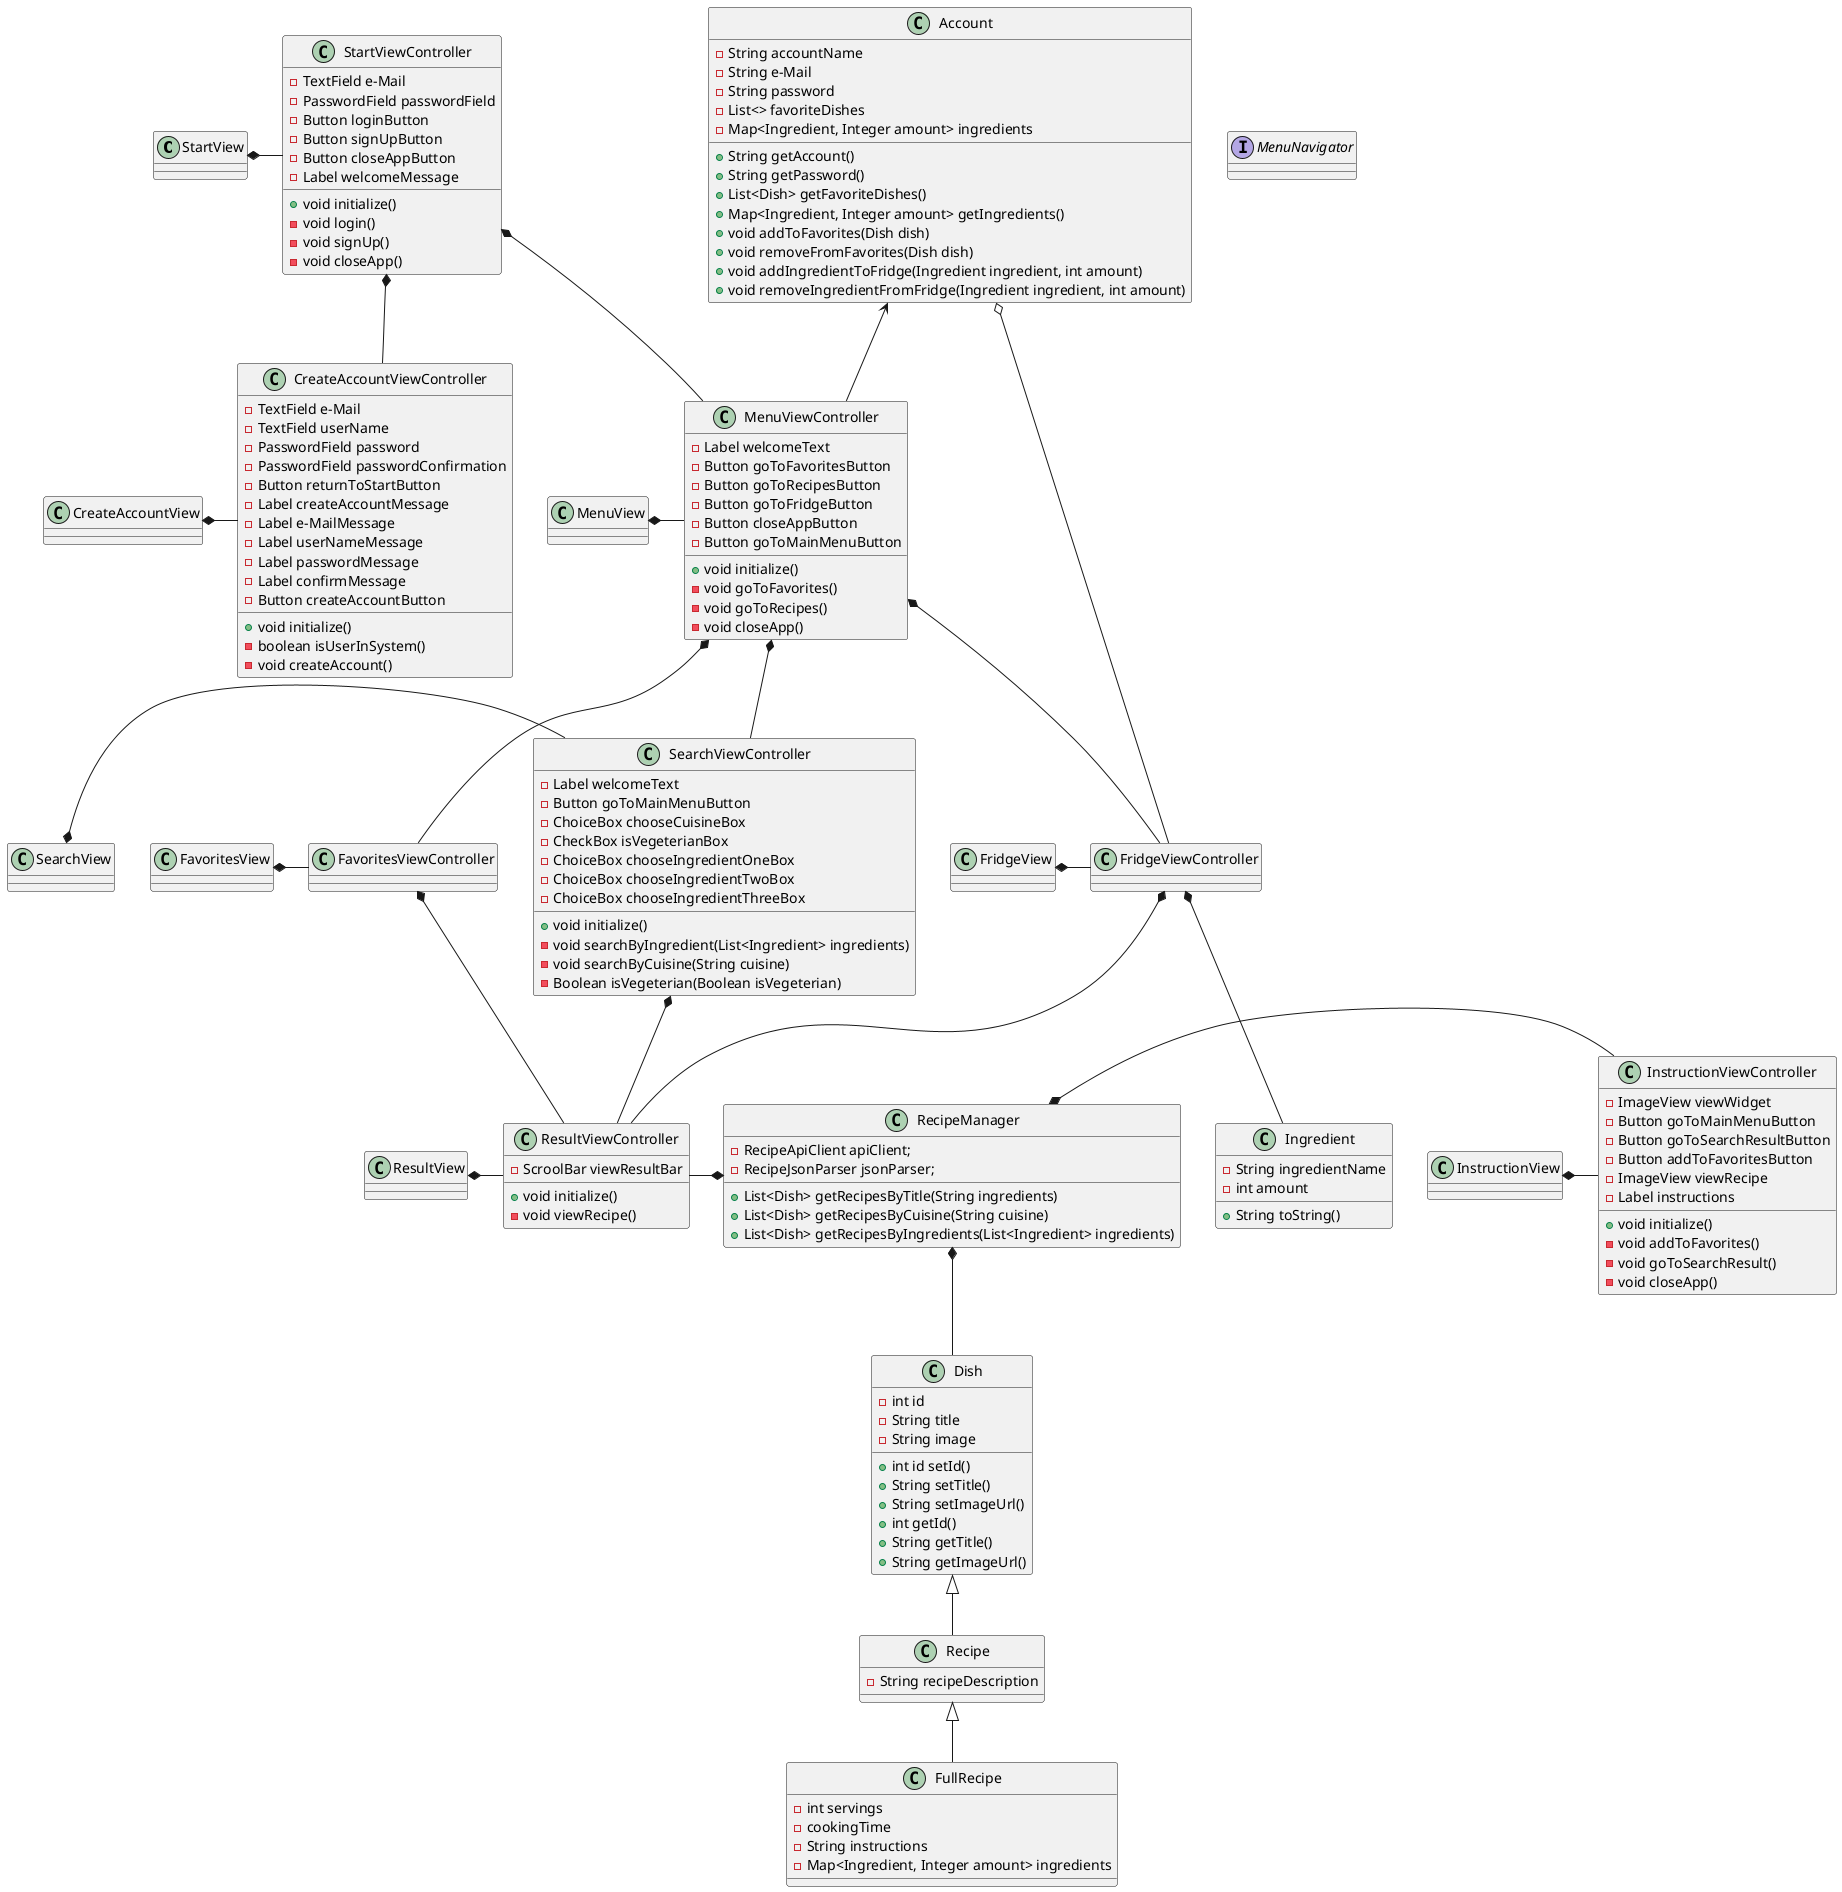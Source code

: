 @startuml

class StartView
class CreateAccountView
class MenuView
class InstructionView
class SearchView
class ResultView


class StartViewController{
- TextField e-Mail
- PasswordField passwordField
- Button loginButton
- Button signUpButton
- Button closeAppButton
- Label welcomeMessage

+ void initialize()
- void login()
- void signUp()
- void closeApp()
}


class CreateAccountViewController{
- TextField e-Mail
- TextField userName
- PasswordField password
- PasswordField passwordConfirmation
- Button returnToStartButton
- Label createAccountMessage
- Label e-MailMessage
- Label userNameMessage
- Label passwordMessage
- Label confirmMessage
- Button createAccountButton

+ void initialize()
- boolean isUserInSystem()
- void createAccount()
}


class MenuViewController{
- Label welcomeText
- Button goToFavoritesButton
- Button goToRecipesButton
- Button goToFridgeButton
- Button closeAppButton
- Button goToMainMenuButton

+ void initialize()
- void goToFavorites()
- void goToRecipes()
- void closeApp()
}


class InstructionViewController{
- ImageView viewWidget
- Button goToMainMenuButton
- Button goToSearchResultButton
- Button addToFavoritesButton
- ImageView viewRecipe
- Label instructions

+ void initialize()
- void addToFavorites()
- void goToSearchResult()
- void closeApp()
}


class SearchViewController{
- Label welcomeText
- Button goToMainMenuButton
- ChoiceBox chooseCuisineBox
- CheckBox isVegeterianBox
- ChoiceBox chooseIngredientOneBox
- ChoiceBox chooseIngredientTwoBox
- ChoiceBox chooseIngredientThreeBox

+ void initialize()
- void searchByIngredient(List<Ingredient> ingredients)
- void searchByCuisine(String cuisine)
- Boolean isVegeterian(Boolean isVegeterian)
}


class ResultViewController{
- ScroolBar viewResultBar

+ void initialize()
- void viewRecipe()
}

class RecipeManager{
- RecipeApiClient apiClient;
- RecipeJsonParser jsonParser;
+ List<Dish> getRecipesByTitle(String ingredients)
+ List<Dish> getRecipesByCuisine(String cuisine)
+ List<Dish> getRecipesByIngredients(List<Ingredient> ingredients)
}


class Account{
- String accountName
- String e-Mail
- String password
- List<> favoriteDishes
- Map<Ingredient, Integer amount> ingredients

+ String getAccount()
+ String getPassword()
+ List<Dish> getFavoriteDishes()
+ Map<Ingredient, Integer amount> getIngredients()
+ void addToFavorites(Dish dish)
+ void removeFromFavorites(Dish dish)
+ void addIngredientToFridge(Ingredient ingredient, int amount)
+ void removeIngredientFromFridge(Ingredient ingredient, int amount)
}

class Ingredient{
- String ingredientName
- int amount

+ String toString()
}


class Dish{
- int id
- String title
- String image

+ int id setId()
+ String setTitle()
+ String setImageUrl()
+ int getId()
+ String getTitle()
+ String getImageUrl()
}


class Recipe{
- String recipeDescription
}

class FullRecipe{
- int servings
- cookingTime
- String instructions
- Map<Ingredient, Integer amount> ingredients
}

class FavoritesView

class FavoritesViewController

class FridgeView

class FridgeViewController

interface MenuNavigator

StartView *- StartViewController
CreateAccountView *- CreateAccountViewController
MenuView *- MenuViewController

SearchView *- SearchViewController
ResultView *- ResultViewController

InstructionView *- InstructionViewController

FridgeView *- FridgeViewController

FavoritesView *- FavoritesViewController

Dish <|-- Recipe
Recipe <|-- FullRecipe

Account <-- MenuViewController
Account o-- FridgeViewController

FridgeViewController *-- Ingredient

MenuViewController *-- SearchViewController
MenuViewController *-- FridgeViewController
MenuViewController *-- FavoritesViewController

SearchViewController *-- ResultViewController
FridgeViewController *-- ResultViewController
FavoritesViewController *-- ResultViewController

StartViewController *-- MenuViewController
StartViewController *-- CreateAccountViewController

RecipeManager *- InstructionViewController
RecipeManager *- ResultViewController

RecipeManager *-- Dish



@enduml